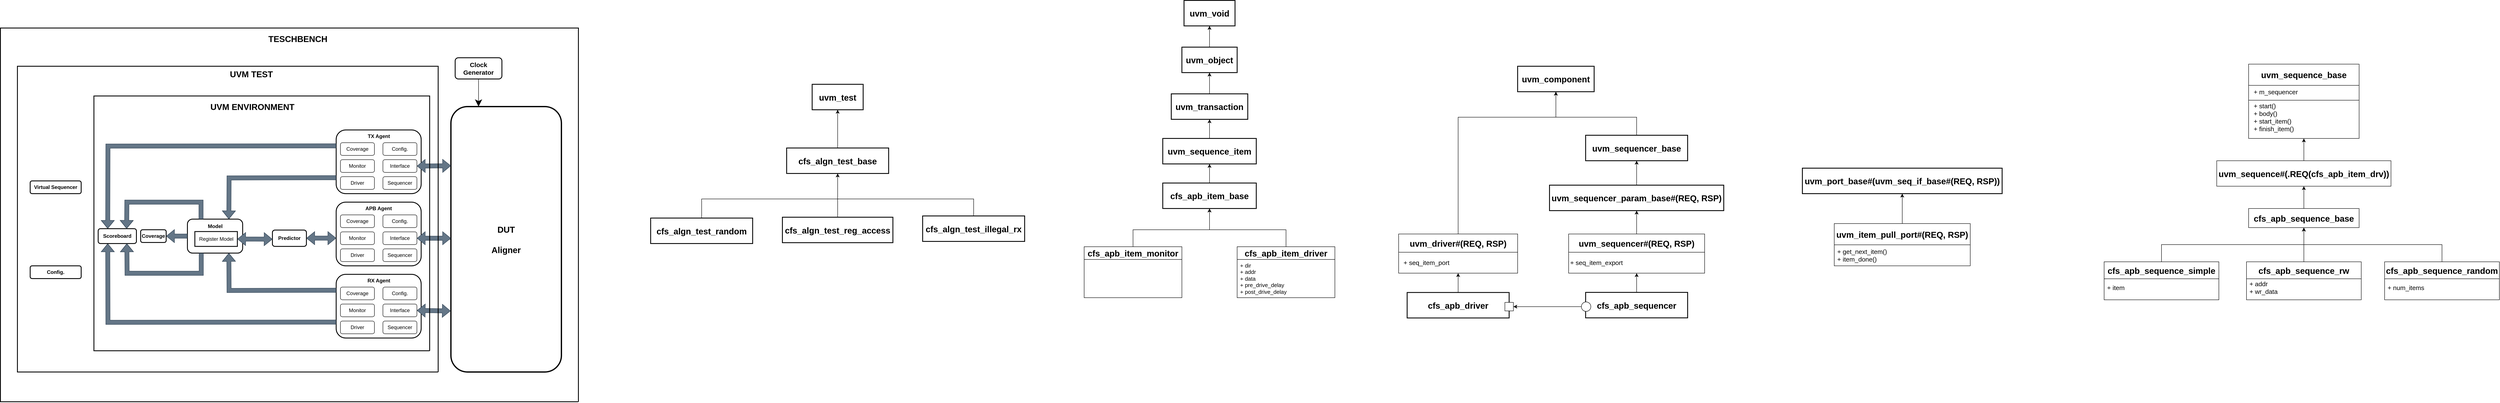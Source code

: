 <mxfile version="28.1.2">
  <diagram name="Page-1" id="d09i-FvGpK7I-06Naf2z">
    <mxGraphModel dx="1783" dy="998" grid="1" gridSize="10" guides="1" tooltips="1" connect="1" arrows="1" fold="1" page="1" pageScale="1" pageWidth="1700" pageHeight="1100" math="0" shadow="0">
      <root>
        <mxCell id="0" />
        <mxCell id="1" parent="0" />
        <mxCell id="IxgDzOvlVStUuDyqr5QU-64" value="&lt;b&gt;&lt;font style=&quot;font-size: 20px;&quot;&gt;TESCHBENCH&lt;/font&gt;&lt;/b&gt;" style="text;html=1;align=center;verticalAlign=middle;whiteSpace=wrap;rounded=0;" parent="1" vertex="1">
          <mxGeometry x="880" y="180" width="60" height="30" as="geometry" />
        </mxCell>
        <mxCell id="IxgDzOvlVStUuDyqr5QU-65" value="" style="edgeStyle=orthogonalEdgeStyle;rounded=0;orthogonalLoop=1;jettySize=auto;html=1;" parent="1" source="IxgDzOvlVStUuDyqr5QU-66" target="IxgDzOvlVStUuDyqr5QU-81" edge="1">
          <mxGeometry relative="1" as="geometry" />
        </mxCell>
        <mxCell id="IxgDzOvlVStUuDyqr5QU-66" value="&lt;font style=&quot;font-size: 20px;&quot;&gt;&lt;b&gt;DUT&lt;br&gt;&lt;br&gt;Aligner&lt;/b&gt;&lt;/font&gt;" style="rounded=1;whiteSpace=wrap;html=1;strokeWidth=3;" parent="1" vertex="1">
          <mxGeometry x="1270" y="355" width="260" height="625" as="geometry" />
        </mxCell>
        <mxCell id="IxgDzOvlVStUuDyqr5QU-67" value="" style="rounded=1;whiteSpace=wrap;html=1;strokeWidth=2;" parent="1" vertex="1">
          <mxGeometry x="1000" y="410" width="200" height="150" as="geometry" />
        </mxCell>
        <mxCell id="IxgDzOvlVStUuDyqr5QU-68" value="Sequencer" style="rounded=1;whiteSpace=wrap;html=1;" parent="1" vertex="1">
          <mxGeometry x="1110" y="520" width="80" height="30" as="geometry" />
        </mxCell>
        <mxCell id="IxgDzOvlVStUuDyqr5QU-69" value="Driver" style="rounded=1;whiteSpace=wrap;html=1;" parent="1" vertex="1">
          <mxGeometry x="1010" y="520" width="80" height="30" as="geometry" />
        </mxCell>
        <mxCell id="IxgDzOvlVStUuDyqr5QU-70" value="Monitor" style="rounded=1;whiteSpace=wrap;html=1;" parent="1" vertex="1">
          <mxGeometry x="1010" y="480" width="80" height="30" as="geometry" />
        </mxCell>
        <mxCell id="IxgDzOvlVStUuDyqr5QU-71" value="Coverage" style="rounded=1;whiteSpace=wrap;html=1;" parent="1" vertex="1">
          <mxGeometry x="1010" y="440" width="80" height="30" as="geometry" />
        </mxCell>
        <mxCell id="IxgDzOvlVStUuDyqr5QU-72" value="Config." style="rounded=1;whiteSpace=wrap;html=1;" parent="1" vertex="1">
          <mxGeometry x="1110" y="440" width="80" height="30" as="geometry" />
        </mxCell>
        <mxCell id="IxgDzOvlVStUuDyqr5QU-73" value="Interface" style="rounded=1;whiteSpace=wrap;html=1;" parent="1" vertex="1">
          <mxGeometry x="1110" y="480" width="80" height="30" as="geometry" />
        </mxCell>
        <mxCell id="IxgDzOvlVStUuDyqr5QU-74" value="" style="rounded=1;whiteSpace=wrap;html=1;strokeWidth=2;" parent="1" vertex="1">
          <mxGeometry x="1000" y="580" width="200" height="150" as="geometry" />
        </mxCell>
        <mxCell id="IxgDzOvlVStUuDyqr5QU-75" value="Sequencer" style="rounded=1;whiteSpace=wrap;html=1;" parent="1" vertex="1">
          <mxGeometry x="1110" y="690" width="80" height="30" as="geometry" />
        </mxCell>
        <mxCell id="IxgDzOvlVStUuDyqr5QU-76" value="&lt;b&gt;TX Agent&lt;/b&gt;" style="text;html=1;align=center;verticalAlign=middle;whiteSpace=wrap;rounded=0;" parent="1" vertex="1">
          <mxGeometry x="1062.5" y="410" width="75" height="30" as="geometry" />
        </mxCell>
        <mxCell id="IxgDzOvlVStUuDyqr5QU-77" value="Driver" style="rounded=1;whiteSpace=wrap;html=1;" parent="1" vertex="1">
          <mxGeometry x="1010" y="690" width="80" height="30" as="geometry" />
        </mxCell>
        <mxCell id="IxgDzOvlVStUuDyqr5QU-78" value="Monitor" style="rounded=1;whiteSpace=wrap;html=1;" parent="1" vertex="1">
          <mxGeometry x="1010" y="650" width="80" height="30" as="geometry" />
        </mxCell>
        <mxCell id="IxgDzOvlVStUuDyqr5QU-79" value="Coverage" style="rounded=1;whiteSpace=wrap;html=1;" parent="1" vertex="1">
          <mxGeometry x="1010" y="610" width="80" height="30" as="geometry" />
        </mxCell>
        <mxCell id="IxgDzOvlVStUuDyqr5QU-80" value="Config." style="rounded=1;whiteSpace=wrap;html=1;" parent="1" vertex="1">
          <mxGeometry x="1110" y="610" width="80" height="30" as="geometry" />
        </mxCell>
        <mxCell id="IxgDzOvlVStUuDyqr5QU-81" value="Interface" style="rounded=1;whiteSpace=wrap;html=1;" parent="1" vertex="1">
          <mxGeometry x="1110" y="650" width="80" height="30" as="geometry" />
        </mxCell>
        <mxCell id="IxgDzOvlVStUuDyqr5QU-82" value="" style="rounded=1;whiteSpace=wrap;html=1;strokeWidth=2;" parent="1" vertex="1">
          <mxGeometry x="1000" y="750" width="200" height="150" as="geometry" />
        </mxCell>
        <mxCell id="IxgDzOvlVStUuDyqr5QU-83" value="Sequencer" style="rounded=1;whiteSpace=wrap;html=1;" parent="1" vertex="1">
          <mxGeometry x="1110" y="860" width="80" height="30" as="geometry" />
        </mxCell>
        <mxCell id="IxgDzOvlVStUuDyqr5QU-84" value="&lt;b&gt;RX Agent&lt;/b&gt;" style="text;html=1;align=center;verticalAlign=middle;whiteSpace=wrap;rounded=0;" parent="1" vertex="1">
          <mxGeometry x="1062.5" y="750" width="75" height="30" as="geometry" />
        </mxCell>
        <mxCell id="IxgDzOvlVStUuDyqr5QU-85" value="Driver" style="rounded=1;whiteSpace=wrap;html=1;" parent="1" vertex="1">
          <mxGeometry x="1010" y="860" width="80" height="30" as="geometry" />
        </mxCell>
        <mxCell id="IxgDzOvlVStUuDyqr5QU-86" value="Monitor" style="rounded=1;whiteSpace=wrap;html=1;" parent="1" vertex="1">
          <mxGeometry x="1010" y="820" width="80" height="30" as="geometry" />
        </mxCell>
        <mxCell id="IxgDzOvlVStUuDyqr5QU-87" value="Coverage" style="rounded=1;whiteSpace=wrap;html=1;" parent="1" vertex="1">
          <mxGeometry x="1010" y="780" width="80" height="30" as="geometry" />
        </mxCell>
        <mxCell id="IxgDzOvlVStUuDyqr5QU-88" value="Config." style="rounded=1;whiteSpace=wrap;html=1;" parent="1" vertex="1">
          <mxGeometry x="1110" y="780" width="80" height="30" as="geometry" />
        </mxCell>
        <mxCell id="IxgDzOvlVStUuDyqr5QU-89" value="Interface" style="rounded=1;whiteSpace=wrap;html=1;" parent="1" vertex="1">
          <mxGeometry x="1110" y="820" width="80" height="30" as="geometry" />
        </mxCell>
        <mxCell id="IxgDzOvlVStUuDyqr5QU-90" value="" style="shape=flexArrow;endArrow=classic;startArrow=classic;html=1;rounded=0;entryX=1;entryY=0.5;entryDx=0;entryDy=0;fillColor=#647687;strokeColor=#314354;exitX=0;exitY=0.223;exitDx=0;exitDy=0;exitPerimeter=0;" parent="1" source="IxgDzOvlVStUuDyqr5QU-66" target="IxgDzOvlVStUuDyqr5QU-73" edge="1">
          <mxGeometry width="100" height="100" relative="1" as="geometry">
            <mxPoint x="1260" y="495" as="sourcePoint" />
            <mxPoint x="970" y="550" as="targetPoint" />
          </mxGeometry>
        </mxCell>
        <mxCell id="IxgDzOvlVStUuDyqr5QU-91" value="" style="shape=flexArrow;endArrow=classic;startArrow=classic;html=1;rounded=0;entryX=1;entryY=0.5;entryDx=0;entryDy=0;fillColor=#647687;strokeColor=#314354;exitX=0;exitY=0.496;exitDx=0;exitDy=0;exitPerimeter=0;" parent="1" source="IxgDzOvlVStUuDyqr5QU-66" target="IxgDzOvlVStUuDyqr5QU-81" edge="1">
          <mxGeometry width="100" height="100" relative="1" as="geometry">
            <mxPoint x="1250" y="660" as="sourcePoint" />
            <mxPoint x="1190" y="664.8" as="targetPoint" />
          </mxGeometry>
        </mxCell>
        <mxCell id="IxgDzOvlVStUuDyqr5QU-92" value="" style="shape=flexArrow;endArrow=classic;startArrow=classic;html=1;rounded=0;fillColor=#647687;strokeColor=#314354;exitX=-0.003;exitY=0.77;exitDx=0;exitDy=0;exitPerimeter=0;entryX=1;entryY=0.5;entryDx=0;entryDy=0;" parent="1" source="IxgDzOvlVStUuDyqr5QU-66" target="IxgDzOvlVStUuDyqr5QU-89" edge="1">
          <mxGeometry width="100" height="100" relative="1" as="geometry">
            <mxPoint x="1270" y="834.5" as="sourcePoint" />
            <mxPoint x="1191" y="836" as="targetPoint" />
          </mxGeometry>
        </mxCell>
        <mxCell id="IxgDzOvlVStUuDyqr5QU-93" value="&lt;b&gt;APB Agent&lt;/b&gt;" style="text;html=1;align=center;verticalAlign=middle;whiteSpace=wrap;rounded=0;" parent="1" vertex="1">
          <mxGeometry x="1065" y="580" width="70" height="30" as="geometry" />
        </mxCell>
        <mxCell id="IxgDzOvlVStUuDyqr5QU-94" value="&lt;b&gt;Predictor&lt;/b&gt;" style="rounded=1;whiteSpace=wrap;html=1;strokeWidth=2;" parent="1" vertex="1">
          <mxGeometry x="850" y="645.75" width="80" height="38.5" as="geometry" />
        </mxCell>
        <mxCell id="IxgDzOvlVStUuDyqr5QU-95" value="" style="rounded=1;whiteSpace=wrap;html=1;strokeWidth=2;" parent="1" vertex="1">
          <mxGeometry x="650" y="620" width="130" height="80" as="geometry" />
        </mxCell>
        <mxCell id="IxgDzOvlVStUuDyqr5QU-96" value="&lt;b&gt;Model&lt;/b&gt;" style="text;html=1;align=center;verticalAlign=middle;whiteSpace=wrap;rounded=0;" parent="1" vertex="1">
          <mxGeometry x="682.5" y="623" width="65" height="27" as="geometry" />
        </mxCell>
        <mxCell id="IxgDzOvlVStUuDyqr5QU-97" value="Register Model" style="rounded=0;whiteSpace=wrap;html=1;strokeWidth=2;" parent="1" vertex="1">
          <mxGeometry x="667.5" y="649.25" width="100" height="35" as="geometry" />
        </mxCell>
        <mxCell id="IxgDzOvlVStUuDyqr5QU-98" value="" style="shape=flexArrow;endArrow=classic;startArrow=classic;html=1;rounded=0;entryX=1;entryY=0.5;entryDx=0;entryDy=0;fillColor=#647687;strokeColor=#314354;exitX=0;exitY=0.565;exitDx=0;exitDy=0;exitPerimeter=0;" parent="1" source="IxgDzOvlVStUuDyqr5QU-74" edge="1">
          <mxGeometry width="100" height="100" relative="1" as="geometry">
            <mxPoint x="990" y="665" as="sourcePoint" />
            <mxPoint x="930" y="664.82" as="targetPoint" />
          </mxGeometry>
        </mxCell>
        <mxCell id="IxgDzOvlVStUuDyqr5QU-99" value="" style="shape=flexArrow;endArrow=classic;startArrow=classic;html=1;rounded=0;fillColor=#647687;strokeColor=#314354;exitX=0;exitY=0.565;exitDx=0;exitDy=0;exitPerimeter=0;entryX=1;entryY=0.5;entryDx=0;entryDy=0;" parent="1" target="IxgDzOvlVStUuDyqr5QU-97" edge="1">
          <mxGeometry width="100" height="100" relative="1" as="geometry">
            <mxPoint x="850" y="667.31" as="sourcePoint" />
            <mxPoint x="790" y="667" as="targetPoint" />
          </mxGeometry>
        </mxCell>
        <mxCell id="IxgDzOvlVStUuDyqr5QU-100" value="" style="shape=flexArrow;endArrow=classic;html=1;rounded=0;exitX=0;exitY=0.75;exitDx=0;exitDy=0;fillColor=#647687;strokeColor=#314354;entryX=0.75;entryY=0;entryDx=0;entryDy=0;" parent="1" source="IxgDzOvlVStUuDyqr5QU-67" target="IxgDzOvlVStUuDyqr5QU-95" edge="1">
          <mxGeometry width="50" height="50" relative="1" as="geometry">
            <mxPoint x="820" y="480" as="sourcePoint" />
            <mxPoint x="760" y="600" as="targetPoint" />
            <Array as="points">
              <mxPoint x="748" y="523" />
            </Array>
          </mxGeometry>
        </mxCell>
        <mxCell id="IxgDzOvlVStUuDyqr5QU-101" value="" style="shape=flexArrow;endArrow=classic;html=1;rounded=0;exitX=0;exitY=0.25;exitDx=0;exitDy=0;entryX=0.75;entryY=1;entryDx=0;entryDy=0;fillColor=#647687;strokeColor=#314354;" parent="1" source="IxgDzOvlVStUuDyqr5QU-82" target="IxgDzOvlVStUuDyqr5QU-95" edge="1">
          <mxGeometry width="50" height="50" relative="1" as="geometry">
            <mxPoint x="935" y="820" as="sourcePoint" />
            <mxPoint x="650" y="955" as="targetPoint" />
            <Array as="points">
              <mxPoint x="748" y="788" />
            </Array>
          </mxGeometry>
        </mxCell>
        <mxCell id="IxgDzOvlVStUuDyqr5QU-102" value="" style="shape=flexArrow;endArrow=classic;html=1;rounded=0;exitX=0;exitY=0.75;exitDx=0;exitDy=0;fillColor=#647687;strokeColor=#314354;entryX=0.25;entryY=1;entryDx=0;entryDy=0;" parent="1" source="IxgDzOvlVStUuDyqr5QU-82" target="IxgDzOvlVStUuDyqr5QU-106" edge="1">
          <mxGeometry width="50" height="50" relative="1" as="geometry">
            <mxPoint x="935" y="850" as="sourcePoint" />
            <mxPoint x="490" y="680" as="targetPoint" />
            <Array as="points">
              <mxPoint x="463" y="863" />
            </Array>
          </mxGeometry>
        </mxCell>
        <mxCell id="IxgDzOvlVStUuDyqr5QU-103" value="" style="shape=flexArrow;endArrow=classic;html=1;rounded=0;exitX=0;exitY=0.25;exitDx=0;exitDy=0;fillColor=#647687;strokeColor=#314354;entryX=0.25;entryY=0;entryDx=0;entryDy=0;" parent="1" source="IxgDzOvlVStUuDyqr5QU-67" target="IxgDzOvlVStUuDyqr5QU-106" edge="1">
          <mxGeometry width="50" height="50" relative="1" as="geometry">
            <mxPoint x="930" y="470" as="sourcePoint" />
            <mxPoint x="470" y="640" as="targetPoint" />
            <Array as="points">
              <mxPoint x="463" y="448" />
            </Array>
          </mxGeometry>
        </mxCell>
        <mxCell id="IxgDzOvlVStUuDyqr5QU-104" value="&lt;b&gt;Coverage&lt;/b&gt;" style="rounded=1;whiteSpace=wrap;html=1;strokeWidth=2;" parent="1" vertex="1">
          <mxGeometry x="540" y="645" width="60" height="30" as="geometry" />
        </mxCell>
        <mxCell id="IxgDzOvlVStUuDyqr5QU-105" value="" style="shape=flexArrow;endArrow=classic;html=1;rounded=0;exitX=0;exitY=0.5;exitDx=0;exitDy=0;entryX=1;entryY=0.5;entryDx=0;entryDy=0;fillColor=#647687;strokeColor=#314354;" parent="1" source="IxgDzOvlVStUuDyqr5QU-95" target="IxgDzOvlVStUuDyqr5QU-104" edge="1">
          <mxGeometry width="50" height="50" relative="1" as="geometry">
            <mxPoint x="530" y="740" as="sourcePoint" />
            <mxPoint x="580" y="690" as="targetPoint" />
          </mxGeometry>
        </mxCell>
        <mxCell id="IxgDzOvlVStUuDyqr5QU-106" value="&lt;b&gt;Scoreboard&lt;/b&gt;" style="rounded=1;whiteSpace=wrap;html=1;strokeWidth=2;" parent="1" vertex="1">
          <mxGeometry x="440" y="642.5" width="90" height="35" as="geometry" />
        </mxCell>
        <mxCell id="IxgDzOvlVStUuDyqr5QU-107" value="" style="shape=flexArrow;endArrow=classic;html=1;rounded=0;exitX=0.25;exitY=0;exitDx=0;exitDy=0;fillColor=#647687;strokeColor=#314354;entryX=0.75;entryY=0;entryDx=0;entryDy=0;" parent="1" edge="1">
          <mxGeometry width="50" height="50" relative="1" as="geometry">
            <mxPoint x="682" y="620" as="sourcePoint" />
            <mxPoint x="507" y="642.5" as="targetPoint" />
            <Array as="points">
              <mxPoint x="682" y="580" />
              <mxPoint x="507.5" y="580" />
            </Array>
          </mxGeometry>
        </mxCell>
        <mxCell id="IxgDzOvlVStUuDyqr5QU-108" value="" style="shape=flexArrow;endArrow=classic;html=1;rounded=0;exitX=0.25;exitY=1;exitDx=0;exitDy=0;fillColor=#647687;strokeColor=#314354;entryX=0.75;entryY=1;entryDx=0;entryDy=0;" parent="1" source="IxgDzOvlVStUuDyqr5QU-95" target="IxgDzOvlVStUuDyqr5QU-106" edge="1">
          <mxGeometry width="50" height="50" relative="1" as="geometry">
            <mxPoint x="682.5" y="787.5" as="sourcePoint" />
            <mxPoint x="507.5" y="810" as="targetPoint" />
            <Array as="points">
              <mxPoint x="682.5" y="747.5" />
              <mxPoint x="508" y="747.5" />
            </Array>
          </mxGeometry>
        </mxCell>
        <mxCell id="IxgDzOvlVStUuDyqr5QU-109" value="" style="endArrow=none;html=1;rounded=0;strokeWidth=2;" parent="1" edge="1">
          <mxGeometry width="50" height="50" relative="1" as="geometry">
            <mxPoint x="1240" y="980" as="sourcePoint" />
            <mxPoint x="1240" y="980" as="targetPoint" />
            <Array as="points">
              <mxPoint x="250" y="980" />
              <mxPoint x="250" y="260" />
              <mxPoint x="1240" y="260" />
            </Array>
          </mxGeometry>
        </mxCell>
        <mxCell id="IxgDzOvlVStUuDyqr5QU-110" value="&lt;b&gt;Virtual Sequencer&lt;/b&gt;" style="rounded=1;whiteSpace=wrap;html=1;strokeWidth=2;" parent="1" vertex="1">
          <mxGeometry x="280" y="530" width="120" height="30" as="geometry" />
        </mxCell>
        <mxCell id="IxgDzOvlVStUuDyqr5QU-111" value="&lt;b&gt;Config.&lt;/b&gt;" style="rounded=1;whiteSpace=wrap;html=1;strokeWidth=2;" parent="1" vertex="1">
          <mxGeometry x="280" y="730" width="120" height="30" as="geometry" />
        </mxCell>
        <mxCell id="IxgDzOvlVStUuDyqr5QU-112" value="&lt;font style=&quot;font-size: 20px;&quot;&gt;&lt;b&gt;UVM ENVIRONMENT&lt;/b&gt;&lt;/font&gt;" style="text;html=1;align=center;verticalAlign=middle;whiteSpace=wrap;rounded=0;" parent="1" vertex="1">
          <mxGeometry x="700" y="340" width="206.25" height="30" as="geometry" />
        </mxCell>
        <mxCell id="IxgDzOvlVStUuDyqr5QU-113" value="" style="endArrow=none;html=1;rounded=0;strokeWidth=2;" parent="1" edge="1">
          <mxGeometry width="50" height="50" relative="1" as="geometry">
            <mxPoint x="1220" y="930" as="sourcePoint" />
            <mxPoint x="1220" y="930" as="targetPoint" />
            <Array as="points">
              <mxPoint x="430" y="930" />
              <mxPoint x="430" y="330" />
              <mxPoint x="1220" y="330" />
            </Array>
          </mxGeometry>
        </mxCell>
        <mxCell id="IxgDzOvlVStUuDyqr5QU-114" value="&lt;font style=&quot;font-size: 20px;&quot;&gt;&lt;b&gt;UVM TEST&lt;/b&gt;&lt;/font&gt;" style="text;whiteSpace=wrap;html=1;" parent="1" vertex="1">
          <mxGeometry x="747.5" y="260" width="230" height="50" as="geometry" />
        </mxCell>
        <mxCell id="IxgDzOvlVStUuDyqr5QU-115" value="" style="endArrow=none;html=1;rounded=0;strokeWidth=2;" parent="1" edge="1">
          <mxGeometry width="50" height="50" relative="1" as="geometry">
            <mxPoint x="1570" y="1050" as="sourcePoint" />
            <mxPoint x="1570" y="1050" as="targetPoint" />
            <Array as="points">
              <mxPoint x="210" y="1050" />
              <mxPoint x="210" y="170" />
              <mxPoint x="1570" y="170" />
            </Array>
          </mxGeometry>
        </mxCell>
        <mxCell id="IxgDzOvlVStUuDyqr5QU-116" value="&lt;font style=&quot;font-size: 15px;&quot;&gt;Clock Generator&lt;/font&gt;" style="rounded=1;whiteSpace=wrap;html=1;strokeWidth=2;fontStyle=1" parent="1" vertex="1">
          <mxGeometry x="1280" y="240" width="110" height="50" as="geometry" />
        </mxCell>
        <mxCell id="IxgDzOvlVStUuDyqr5QU-117" value="" style="endArrow=classic;html=1;rounded=0;entryX=0.25;entryY=0;entryDx=0;entryDy=0;exitX=0.5;exitY=1;exitDx=0;exitDy=0;endSize=14;" parent="1" source="IxgDzOvlVStUuDyqr5QU-116" target="IxgDzOvlVStUuDyqr5QU-66" edge="1">
          <mxGeometry width="50" height="50" relative="1" as="geometry">
            <mxPoint x="1420" y="330" as="sourcePoint" />
            <mxPoint x="1470" y="280" as="targetPoint" />
          </mxGeometry>
        </mxCell>
        <mxCell id="IxgDzOvlVStUuDyqr5QU-118" value="&lt;font style=&quot;font-size: 20px;&quot;&gt;&lt;b&gt;uvm_test&lt;/b&gt;&lt;/font&gt;" style="rounded=0;whiteSpace=wrap;html=1;strokeWidth=2;" parent="1" vertex="1">
          <mxGeometry x="2120" y="302.5" width="120" height="60" as="geometry" />
        </mxCell>
        <mxCell id="IxgDzOvlVStUuDyqr5QU-119" value="&lt;font style=&quot;font-size: 20px;&quot;&gt;&lt;b&gt;cfs_algn_test_base&lt;/b&gt;&lt;/font&gt;" style="rounded=0;whiteSpace=wrap;html=1;strokeWidth=2;" parent="1" vertex="1">
          <mxGeometry x="2060" y="452.5" width="240" height="60" as="geometry" />
        </mxCell>
        <mxCell id="IxgDzOvlVStUuDyqr5QU-120" value="" style="endArrow=classic;html=1;rounded=0;entryX=0.5;entryY=1;entryDx=0;entryDy=0;exitX=0.5;exitY=0;exitDx=0;exitDy=0;" parent="1" source="IxgDzOvlVStUuDyqr5QU-119" target="IxgDzOvlVStUuDyqr5QU-118" edge="1">
          <mxGeometry width="50" height="50" relative="1" as="geometry">
            <mxPoint x="2060" y="442.5" as="sourcePoint" />
            <mxPoint x="2110" y="392.5" as="targetPoint" />
          </mxGeometry>
        </mxCell>
        <mxCell id="IxgDzOvlVStUuDyqr5QU-121" value="&lt;font style=&quot;font-size: 20px;&quot;&gt;&lt;b&gt;cfs_algn_test_reg_access&lt;/b&gt;&lt;/font&gt;" style="rounded=0;whiteSpace=wrap;html=1;strokeWidth=2;" parent="1" vertex="1">
          <mxGeometry x="2050" y="615.5" width="260" height="60" as="geometry" />
        </mxCell>
        <mxCell id="IxgDzOvlVStUuDyqr5QU-122" value="&lt;font style=&quot;font-size: 20px;&quot;&gt;&lt;b&gt;cfs_algn_test_illegal_rx&lt;/b&gt;&lt;/font&gt;" style="rounded=0;whiteSpace=wrap;html=1;strokeWidth=2;" parent="1" vertex="1">
          <mxGeometry x="2380" y="612.5" width="240" height="60" as="geometry" />
        </mxCell>
        <mxCell id="IxgDzOvlVStUuDyqr5QU-123" value="&lt;font style=&quot;font-size: 20px;&quot;&gt;&lt;b&gt;cfs_algn_test_random&lt;/b&gt;&lt;/font&gt;" style="rounded=0;whiteSpace=wrap;html=1;strokeWidth=2;" parent="1" vertex="1">
          <mxGeometry x="1740" y="617.5" width="240" height="60" as="geometry" />
        </mxCell>
        <mxCell id="IxgDzOvlVStUuDyqr5QU-124" value="" style="endArrow=classic;html=1;rounded=0;entryX=0.5;entryY=1;entryDx=0;entryDy=0;exitX=0.5;exitY=0;exitDx=0;exitDy=0;" parent="1" source="IxgDzOvlVStUuDyqr5QU-121" target="IxgDzOvlVStUuDyqr5QU-119" edge="1">
          <mxGeometry width="50" height="50" relative="1" as="geometry">
            <mxPoint x="2050" y="582.5" as="sourcePoint" />
            <mxPoint x="2100" y="532.5" as="targetPoint" />
          </mxGeometry>
        </mxCell>
        <mxCell id="IxgDzOvlVStUuDyqr5QU-125" value="" style="endArrow=none;html=1;rounded=0;exitX=0.5;exitY=0;exitDx=0;exitDy=0;" parent="1" source="IxgDzOvlVStUuDyqr5QU-122" edge="1">
          <mxGeometry width="50" height="50" relative="1" as="geometry">
            <mxPoint x="2360" y="522.5" as="sourcePoint" />
            <mxPoint x="2180" y="572.5" as="targetPoint" />
            <Array as="points">
              <mxPoint x="2500" y="572.5" />
            </Array>
          </mxGeometry>
        </mxCell>
        <mxCell id="IxgDzOvlVStUuDyqr5QU-126" value="" style="endArrow=none;html=1;rounded=0;exitX=0.5;exitY=0;exitDx=0;exitDy=0;" parent="1" source="IxgDzOvlVStUuDyqr5QU-123" edge="1">
          <mxGeometry width="50" height="50" relative="1" as="geometry">
            <mxPoint x="1940" y="572.5" as="sourcePoint" />
            <mxPoint x="2180" y="572.5" as="targetPoint" />
            <Array as="points">
              <mxPoint x="1860" y="572.5" />
            </Array>
          </mxGeometry>
        </mxCell>
        <mxCell id="ityYOa6PtRdiH1S2aEEl-2" value="&lt;font style=&quot;font-size: 20px;&quot;&gt;&lt;b&gt;uvm_void&lt;/b&gt;&lt;/font&gt;" style="rounded=0;whiteSpace=wrap;html=1;strokeWidth=2;" parent="1" vertex="1">
          <mxGeometry x="2995" y="105" width="120" height="60" as="geometry" />
        </mxCell>
        <mxCell id="ityYOa6PtRdiH1S2aEEl-4" value="&lt;font style=&quot;font-size: 20px;&quot;&gt;&lt;b&gt;uvm_object&lt;/b&gt;&lt;/font&gt;" style="rounded=0;whiteSpace=wrap;html=1;strokeWidth=2;" parent="1" vertex="1">
          <mxGeometry x="2990" y="215" width="130" height="60" as="geometry" />
        </mxCell>
        <mxCell id="ityYOa6PtRdiH1S2aEEl-5" value="&lt;font style=&quot;font-size: 20px;&quot;&gt;&lt;b&gt;uvm_transaction&lt;/b&gt;&lt;/font&gt;" style="rounded=0;whiteSpace=wrap;html=1;strokeWidth=2;" parent="1" vertex="1">
          <mxGeometry x="2965" y="325" width="180" height="60" as="geometry" />
        </mxCell>
        <mxCell id="ityYOa6PtRdiH1S2aEEl-6" value="&lt;font style=&quot;font-size: 20px;&quot;&gt;&lt;b&gt;uvm_sequence_item&lt;/b&gt;&lt;/font&gt;" style="rounded=0;whiteSpace=wrap;html=1;strokeWidth=2;" parent="1" vertex="1">
          <mxGeometry x="2945" y="430" width="220" height="60" as="geometry" />
        </mxCell>
        <mxCell id="ityYOa6PtRdiH1S2aEEl-7" value="&lt;font style=&quot;font-size: 20px;&quot;&gt;&lt;b&gt;cfs_apb_item_base&lt;/b&gt;&lt;/font&gt;" style="rounded=0;whiteSpace=wrap;html=1;strokeWidth=2;" parent="1" vertex="1">
          <mxGeometry x="2945" y="535" width="220" height="60" as="geometry" />
        </mxCell>
        <mxCell id="ityYOa6PtRdiH1S2aEEl-8" value="" style="endArrow=classic;html=1;rounded=0;entryX=0.5;entryY=1;entryDx=0;entryDy=0;exitX=0.5;exitY=0;exitDx=0;exitDy=0;" parent="1" source="ityYOa6PtRdiH1S2aEEl-4" target="ityYOa6PtRdiH1S2aEEl-2" edge="1">
          <mxGeometry width="50" height="50" relative="1" as="geometry">
            <mxPoint x="2875" y="225" as="sourcePoint" />
            <mxPoint x="2925" y="175" as="targetPoint" />
          </mxGeometry>
        </mxCell>
        <mxCell id="ityYOa6PtRdiH1S2aEEl-10" value="" style="endArrow=classic;html=1;rounded=0;entryX=0.5;entryY=1;entryDx=0;entryDy=0;exitX=0.5;exitY=0;exitDx=0;exitDy=0;" parent="1" source="ityYOa6PtRdiH1S2aEEl-5" target="ityYOa6PtRdiH1S2aEEl-4" edge="1">
          <mxGeometry width="50" height="50" relative="1" as="geometry">
            <mxPoint x="3045" y="295" as="sourcePoint" />
            <mxPoint x="3045" y="245" as="targetPoint" />
          </mxGeometry>
        </mxCell>
        <mxCell id="ityYOa6PtRdiH1S2aEEl-11" value="" style="endArrow=classic;html=1;rounded=0;entryX=0.5;entryY=1;entryDx=0;entryDy=0;exitX=0.5;exitY=0;exitDx=0;exitDy=0;" parent="1" source="ityYOa6PtRdiH1S2aEEl-6" target="ityYOa6PtRdiH1S2aEEl-5" edge="1">
          <mxGeometry width="50" height="50" relative="1" as="geometry">
            <mxPoint x="3015" y="375" as="sourcePoint" />
            <mxPoint x="3015" y="325" as="targetPoint" />
          </mxGeometry>
        </mxCell>
        <mxCell id="ityYOa6PtRdiH1S2aEEl-12" value="" style="endArrow=classic;html=1;rounded=0;entryX=0.5;entryY=1;entryDx=0;entryDy=0;exitX=0.5;exitY=0;exitDx=0;exitDy=0;" parent="1" source="ityYOa6PtRdiH1S2aEEl-7" target="ityYOa6PtRdiH1S2aEEl-6" edge="1">
          <mxGeometry width="50" height="50" relative="1" as="geometry">
            <mxPoint x="3075" y="545" as="sourcePoint" />
            <mxPoint x="3075" y="495" as="targetPoint" />
          </mxGeometry>
        </mxCell>
        <mxCell id="ityYOa6PtRdiH1S2aEEl-14" value="&lt;font style=&quot;font-size: 20px;&quot;&gt;cfs_apb_item_driver&lt;/font&gt;" style="swimlane;whiteSpace=wrap;html=1;startSize=30;" parent="1" vertex="1">
          <mxGeometry x="3120" y="685" width="230" height="120" as="geometry" />
        </mxCell>
        <mxCell id="ityYOa6PtRdiH1S2aEEl-19" value="&lt;div align=&quot;left&quot;&gt;&lt;font style=&quot;font-size: 13px;&quot;&gt;+ dir&lt;br&gt;+ addr&lt;br&gt;+ data&lt;br&gt;+ pre_drive_delay&lt;br&gt;+ post_drive_delay&lt;/font&gt;&lt;/div&gt;" style="text;html=1;align=left;verticalAlign=middle;whiteSpace=wrap;rounded=0;" parent="ityYOa6PtRdiH1S2aEEl-14" vertex="1">
          <mxGeometry x="5" y="60" width="135" height="30" as="geometry" />
        </mxCell>
        <mxCell id="ityYOa6PtRdiH1S2aEEl-15" value="&lt;font style=&quot;font-size: 20px;&quot;&gt;cfs_apb_item_monitor&lt;/font&gt;" style="swimlane;whiteSpace=wrap;html=1;startSize=30;" parent="1" vertex="1">
          <mxGeometry x="2760" y="685" width="230" height="120" as="geometry" />
        </mxCell>
        <mxCell id="ityYOa6PtRdiH1S2aEEl-16" value="" style="endArrow=classic;html=1;rounded=0;exitX=0.5;exitY=0;exitDx=0;exitDy=0;entryX=0.5;entryY=1;entryDx=0;entryDy=0;" parent="1" source="ityYOa6PtRdiH1S2aEEl-14" target="ityYOa6PtRdiH1S2aEEl-7" edge="1">
          <mxGeometry width="50" height="50" relative="1" as="geometry">
            <mxPoint x="3065" y="685" as="sourcePoint" />
            <mxPoint x="3115" y="635" as="targetPoint" />
            <Array as="points">
              <mxPoint x="3235" y="645" />
              <mxPoint x="3055" y="645" />
            </Array>
          </mxGeometry>
        </mxCell>
        <mxCell id="ityYOa6PtRdiH1S2aEEl-17" value="" style="endArrow=classic;html=1;rounded=0;entryX=0.5;entryY=1;entryDx=0;entryDy=0;exitX=0.5;exitY=0;exitDx=0;exitDy=0;" parent="1" source="ityYOa6PtRdiH1S2aEEl-15" target="ityYOa6PtRdiH1S2aEEl-7" edge="1">
          <mxGeometry width="50" height="50" relative="1" as="geometry">
            <mxPoint x="2925" y="665" as="sourcePoint" />
            <mxPoint x="2975" y="615" as="targetPoint" />
            <Array as="points">
              <mxPoint x="2875" y="645" />
              <mxPoint x="3055" y="645" />
            </Array>
          </mxGeometry>
        </mxCell>
        <mxCell id="uJ2xKUdecuiYYnJupdN_-1" value="&lt;font style=&quot;font-size: 20px;&quot;&gt;&lt;b&gt;uvm_component&lt;/b&gt;&lt;/font&gt;" style="rounded=0;whiteSpace=wrap;html=1;strokeWidth=2;" vertex="1" parent="1">
          <mxGeometry x="3780" y="260" width="180" height="60" as="geometry" />
        </mxCell>
        <mxCell id="uJ2xKUdecuiYYnJupdN_-16" value="" style="endArrow=classic;html=1;rounded=0;exitX=0.5;exitY=0;exitDx=0;exitDy=0;entryX=0.5;entryY=1;entryDx=0;entryDy=0;" edge="1" parent="1" source="uJ2xKUdecuiYYnJupdN_-30" target="uJ2xKUdecuiYYnJupdN_-1">
          <mxGeometry width="50" height="50" relative="1" as="geometry">
            <mxPoint x="3610" y="520" as="sourcePoint" />
            <mxPoint x="3840" y="340" as="targetPoint" />
            <Array as="points">
              <mxPoint x="3640" y="380" />
              <mxPoint x="3870" y="380" />
            </Array>
          </mxGeometry>
        </mxCell>
        <mxCell id="uJ2xKUdecuiYYnJupdN_-17" value="" style="endArrow=classic;html=1;rounded=0;entryX=0.5;entryY=1;entryDx=0;entryDy=0;exitX=0.5;exitY=0;exitDx=0;exitDy=0;" edge="1" parent="1" source="uJ2xKUdecuiYYnJupdN_-18" target="uJ2xKUdecuiYYnJupdN_-1">
          <mxGeometry width="50" height="50" relative="1" as="geometry">
            <mxPoint x="4060" y="410" as="sourcePoint" />
            <mxPoint x="4070" y="480" as="targetPoint" />
            <Array as="points">
              <mxPoint x="4060" y="380" />
              <mxPoint x="3870" y="380" />
            </Array>
          </mxGeometry>
        </mxCell>
        <mxCell id="uJ2xKUdecuiYYnJupdN_-18" value="&lt;font style=&quot;font-size: 20px;&quot;&gt;&lt;b&gt;uvm_sequencer_base&lt;/b&gt;&lt;/font&gt;" style="rounded=0;whiteSpace=wrap;html=1;strokeWidth=2;" vertex="1" parent="1">
          <mxGeometry x="3940" y="422.5" width="240" height="60" as="geometry" />
        </mxCell>
        <mxCell id="uJ2xKUdecuiYYnJupdN_-19" value="&lt;font style=&quot;font-size: 20px;&quot;&gt;&lt;b&gt;uvm_sequencer_param_base#(REQ, RSP)&lt;/b&gt;&lt;/font&gt;" style="rounded=0;whiteSpace=wrap;html=1;strokeWidth=2;" vertex="1" parent="1">
          <mxGeometry x="3855" y="540" width="410" height="60" as="geometry" />
        </mxCell>
        <mxCell id="uJ2xKUdecuiYYnJupdN_-21" value="" style="endArrow=classic;html=1;rounded=0;entryX=0.5;entryY=1;entryDx=0;entryDy=0;exitX=0.5;exitY=0;exitDx=0;exitDy=0;" edge="1" parent="1" source="uJ2xKUdecuiYYnJupdN_-19" target="uJ2xKUdecuiYYnJupdN_-18">
          <mxGeometry width="50" height="50" relative="1" as="geometry">
            <mxPoint x="3790" y="570" as="sourcePoint" />
            <mxPoint x="3840" y="520" as="targetPoint" />
          </mxGeometry>
        </mxCell>
        <mxCell id="uJ2xKUdecuiYYnJupdN_-23" value="&lt;font style=&quot;font-size: 20px;&quot;&gt;uvm_sequencer#(REQ, RSP)&lt;/font&gt;" style="swimlane;whiteSpace=wrap;html=1;startSize=43;" vertex="1" parent="1">
          <mxGeometry x="3900" y="655" width="320" height="92.25" as="geometry" />
        </mxCell>
        <mxCell id="uJ2xKUdecuiYYnJupdN_-25" value="&lt;font style=&quot;font-size: 15px;&quot;&gt;+ seq_item_export&lt;/font&gt;" style="text;html=1;align=center;verticalAlign=middle;resizable=0;points=[];autosize=1;strokeColor=none;fillColor=none;" vertex="1" parent="uJ2xKUdecuiYYnJupdN_-23">
          <mxGeometry x="-10" y="52.25" width="150" height="30" as="geometry" />
        </mxCell>
        <mxCell id="uJ2xKUdecuiYYnJupdN_-24" value="" style="endArrow=classic;html=1;rounded=0;entryX=0.5;entryY=1;entryDx=0;entryDy=0;exitX=0.5;exitY=0;exitDx=0;exitDy=0;" edge="1" parent="1" source="uJ2xKUdecuiYYnJupdN_-23" target="uJ2xKUdecuiYYnJupdN_-19">
          <mxGeometry width="50" height="50" relative="1" as="geometry">
            <mxPoint x="3690" y="630" as="sourcePoint" />
            <mxPoint x="3740" y="580" as="targetPoint" />
          </mxGeometry>
        </mxCell>
        <mxCell id="uJ2xKUdecuiYYnJupdN_-26" value="&lt;font style=&quot;font-size: 20px;&quot;&gt;&lt;b&gt;cfs_apb_sequencer&lt;/b&gt;&lt;/font&gt;" style="rounded=0;whiteSpace=wrap;html=1;strokeWidth=2;" vertex="1" parent="1">
          <mxGeometry x="3940" y="792.5" width="240" height="60" as="geometry" />
        </mxCell>
        <mxCell id="uJ2xKUdecuiYYnJupdN_-27" value="" style="endArrow=classic;html=1;rounded=0;entryX=0.5;entryY=1;entryDx=0;entryDy=0;exitX=0.5;exitY=0;exitDx=0;exitDy=0;" edge="1" parent="1" source="uJ2xKUdecuiYYnJupdN_-26" target="uJ2xKUdecuiYYnJupdN_-23">
          <mxGeometry width="50" height="50" relative="1" as="geometry">
            <mxPoint x="3770" y="820" as="sourcePoint" />
            <mxPoint x="3820" y="770" as="targetPoint" />
          </mxGeometry>
        </mxCell>
        <mxCell id="uJ2xKUdecuiYYnJupdN_-30" value="&lt;font style=&quot;font-size: 20px;&quot;&gt;uvm_driver#(REQ, RSP)&lt;/font&gt;" style="swimlane;whiteSpace=wrap;html=1;startSize=43;" vertex="1" parent="1">
          <mxGeometry x="3500" y="655" width="280" height="92.25" as="geometry" />
        </mxCell>
        <mxCell id="uJ2xKUdecuiYYnJupdN_-31" value="&lt;font style=&quot;font-size: 15px;&quot;&gt;+ seq_item_port&lt;/font&gt;" style="text;html=1;align=center;verticalAlign=middle;resizable=0;points=[];autosize=1;strokeColor=none;fillColor=none;" vertex="1" parent="uJ2xKUdecuiYYnJupdN_-30">
          <mxGeometry y="52.25" width="130" height="30" as="geometry" />
        </mxCell>
        <mxCell id="uJ2xKUdecuiYYnJupdN_-33" value="&lt;font style=&quot;font-size: 20px;&quot;&gt;&lt;b&gt;cfs_apb_driver&lt;/b&gt;&lt;/font&gt;" style="rounded=0;whiteSpace=wrap;html=1;strokeWidth=2;" vertex="1" parent="1">
          <mxGeometry x="3520" y="792.75" width="240" height="60" as="geometry" />
        </mxCell>
        <mxCell id="uJ2xKUdecuiYYnJupdN_-34" value="" style="endArrow=classic;html=1;rounded=0;exitX=0.5;exitY=0;exitDx=0;exitDy=0;entryX=0.5;entryY=1;entryDx=0;entryDy=0;" edge="1" parent="1" source="uJ2xKUdecuiYYnJupdN_-33" target="uJ2xKUdecuiYYnJupdN_-30">
          <mxGeometry width="50" height="50" relative="1" as="geometry">
            <mxPoint x="3350" y="820.25" as="sourcePoint" />
            <mxPoint x="3640" y="770" as="targetPoint" />
          </mxGeometry>
        </mxCell>
        <mxCell id="uJ2xKUdecuiYYnJupdN_-39" style="edgeStyle=orthogonalEdgeStyle;rounded=0;orthogonalLoop=1;jettySize=auto;html=1;entryX=1;entryY=0.5;entryDx=0;entryDy=0;" edge="1" parent="1" source="uJ2xKUdecuiYYnJupdN_-36" target="uJ2xKUdecuiYYnJupdN_-38">
          <mxGeometry relative="1" as="geometry">
            <mxPoint x="3780" y="824.995" as="targetPoint" />
          </mxGeometry>
        </mxCell>
        <mxCell id="uJ2xKUdecuiYYnJupdN_-36" value="" style="ellipse;whiteSpace=wrap;html=1;aspect=fixed;" vertex="1" parent="1">
          <mxGeometry x="3930" y="815" width="22.25" height="22.25" as="geometry" />
        </mxCell>
        <mxCell id="uJ2xKUdecuiYYnJupdN_-38" value="" style="whiteSpace=wrap;html=1;aspect=fixed;" vertex="1" parent="1">
          <mxGeometry x="3750" y="816.12" width="20" height="20" as="geometry" />
        </mxCell>
        <mxCell id="uJ2xKUdecuiYYnJupdN_-40" value="&lt;font style=&quot;font-size: 20px;&quot;&gt;&lt;b&gt;uvm_port_base#(uvm_seq_if_base#(REQ, RSP))&lt;/b&gt;&lt;/font&gt;" style="rounded=0;whiteSpace=wrap;html=1;strokeWidth=2;" vertex="1" parent="1">
          <mxGeometry x="4450" y="500" width="470" height="60" as="geometry" />
        </mxCell>
        <mxCell id="uJ2xKUdecuiYYnJupdN_-42" value="" style="endArrow=classic;html=1;rounded=0;entryX=0.5;entryY=1;entryDx=0;entryDy=0;exitX=0.5;exitY=0;exitDx=0;exitDy=0;" edge="1" parent="1" source="uJ2xKUdecuiYYnJupdN_-43" target="uJ2xKUdecuiYYnJupdN_-40">
          <mxGeometry width="50" height="50" relative="1" as="geometry">
            <mxPoint x="4685" y="640" as="sourcePoint" />
            <mxPoint x="4470" y="620" as="targetPoint" />
          </mxGeometry>
        </mxCell>
        <mxCell id="uJ2xKUdecuiYYnJupdN_-43" value="&lt;font style=&quot;font-size: 20px;&quot;&gt;&lt;b&gt;uvm_item_pull_port#(REQ, RSP)&lt;/b&gt;&lt;/font&gt;" style="swimlane;whiteSpace=wrap;html=1;startSize=50;" vertex="1" parent="1">
          <mxGeometry x="4525" y="630.5" width="320" height="99.5" as="geometry" />
        </mxCell>
        <mxCell id="uJ2xKUdecuiYYnJupdN_-44" value="&lt;div align=&quot;left&quot;&gt;&lt;font style=&quot;font-size: 15px;&quot;&gt;+ get_next_item()&lt;/font&gt;&lt;/div&gt;&lt;div align=&quot;left&quot;&gt;&lt;font style=&quot;font-size: 15px;&quot;&gt;+ item_done()&lt;/font&gt;&lt;/div&gt;" style="text;html=1;align=left;verticalAlign=middle;resizable=0;points=[];autosize=1;strokeColor=none;fillColor=none;" vertex="1" parent="uJ2xKUdecuiYYnJupdN_-43">
          <mxGeometry x="5" y="49.5" width="140" height="50" as="geometry" />
        </mxCell>
        <mxCell id="uJ2xKUdecuiYYnJupdN_-45" value="&lt;font style=&quot;font-size: 20px;&quot;&gt;&lt;b&gt;uvm_sequence_base&lt;/b&gt;&lt;/font&gt;" style="swimlane;whiteSpace=wrap;html=1;startSize=50;swimlaneLine=1;shadow=0;rounded=0;glass=0;" vertex="1" parent="1">
          <mxGeometry x="5500" y="255" width="260" height="85" as="geometry" />
        </mxCell>
        <mxCell id="uJ2xKUdecuiYYnJupdN_-46" value="&lt;div align=&quot;left&quot;&gt;&lt;font style=&quot;font-size: 15px;&quot;&gt;+ m_sequencer&lt;/font&gt;&lt;/div&gt;" style="text;html=1;align=left;verticalAlign=middle;resizable=0;points=[];autosize=1;strokeColor=none;fillColor=none;" vertex="1" parent="uJ2xKUdecuiYYnJupdN_-45">
          <mxGeometry x="10" y="50" width="130" height="30" as="geometry" />
        </mxCell>
        <mxCell id="uJ2xKUdecuiYYnJupdN_-47" value="" style="endArrow=none;html=1;rounded=0;entryX=1;entryY=1;entryDx=0;entryDy=0;exitX=0;exitY=1;exitDx=0;exitDy=0;" edge="1" parent="1" source="uJ2xKUdecuiYYnJupdN_-45" target="uJ2xKUdecuiYYnJupdN_-45">
          <mxGeometry width="50" height="50" relative="1" as="geometry">
            <mxPoint x="5500" y="350" as="sourcePoint" />
            <mxPoint x="5820" y="350" as="targetPoint" />
            <Array as="points">
              <mxPoint x="5500" y="430" />
              <mxPoint x="5760" y="430" />
            </Array>
          </mxGeometry>
        </mxCell>
        <mxCell id="uJ2xKUdecuiYYnJupdN_-48" value="&lt;div&gt;&lt;font style=&quot;font-size: 15px;&quot;&gt;+ start()&lt;/font&gt;&lt;/div&gt;&lt;div&gt;&lt;font style=&quot;font-size: 15px;&quot;&gt;+ body()&lt;/font&gt;&lt;/div&gt;&lt;div&gt;&lt;font style=&quot;font-size: 15px;&quot;&gt;+ start_item()&lt;/font&gt;&lt;/div&gt;&lt;div&gt;&lt;font style=&quot;font-size: 15px;&quot;&gt;+ finish_item()&lt;/font&gt;&lt;/div&gt;" style="text;html=1;align=left;verticalAlign=middle;resizable=0;points=[];autosize=1;strokeColor=none;fillColor=none;" vertex="1" parent="1">
          <mxGeometry x="5510" y="335" width="120" height="90" as="geometry" />
        </mxCell>
        <mxCell id="uJ2xKUdecuiYYnJupdN_-50" value="" style="endArrow=classic;html=1;rounded=0;exitX=0.5;exitY=0;exitDx=0;exitDy=0;" edge="1" parent="1" source="uJ2xKUdecuiYYnJupdN_-51">
          <mxGeometry width="50" height="50" relative="1" as="geometry">
            <mxPoint x="5630" y="490" as="sourcePoint" />
            <mxPoint x="5630" y="430" as="targetPoint" />
          </mxGeometry>
        </mxCell>
        <mxCell id="uJ2xKUdecuiYYnJupdN_-51" value="&lt;font style=&quot;font-size: 20px;&quot;&gt;&lt;b&gt;uvm_sequence#(.REQ(cfs_apb_item_drv))&lt;/b&gt;&lt;/font&gt;" style="rounded=0;whiteSpace=wrap;html=1;" vertex="1" parent="1">
          <mxGeometry x="5425" y="482.5" width="410" height="60" as="geometry" />
        </mxCell>
        <mxCell id="uJ2xKUdecuiYYnJupdN_-52" value="" style="endArrow=classic;html=1;rounded=0;entryX=0.5;entryY=1;entryDx=0;entryDy=0;exitX=0.5;exitY=0;exitDx=0;exitDy=0;" edge="1" parent="1" source="uJ2xKUdecuiYYnJupdN_-53" target="uJ2xKUdecuiYYnJupdN_-51">
          <mxGeometry width="50" height="50" relative="1" as="geometry">
            <mxPoint x="5630" y="590" as="sourcePoint" />
            <mxPoint x="5620" y="620" as="targetPoint" />
          </mxGeometry>
        </mxCell>
        <mxCell id="uJ2xKUdecuiYYnJupdN_-53" value="&lt;font style=&quot;font-size: 20px;&quot;&gt;&lt;b&gt;cfs_apb_sequence_base&lt;/b&gt;&lt;/font&gt;" style="rounded=0;whiteSpace=wrap;html=1;" vertex="1" parent="1">
          <mxGeometry x="5500" y="595" width="260" height="45" as="geometry" />
        </mxCell>
        <mxCell id="uJ2xKUdecuiYYnJupdN_-54" value="&lt;font style=&quot;font-size: 20px;&quot;&gt;&lt;b&gt;cfs_apb_sequence_simple&lt;/b&gt;&lt;/font&gt;" style="swimlane;whiteSpace=wrap;html=1;startSize=40;" vertex="1" parent="1">
          <mxGeometry x="5160" y="720.5" width="270" height="89.5" as="geometry" />
        </mxCell>
        <mxCell id="uJ2xKUdecuiYYnJupdN_-55" value="&lt;div align=&quot;left&quot;&gt;&lt;font style=&quot;font-size: 15px;&quot;&gt;+ item&lt;/font&gt;&lt;/div&gt;" style="text;html=1;align=left;verticalAlign=middle;resizable=0;points=[];autosize=1;strokeColor=none;fillColor=none;" vertex="1" parent="uJ2xKUdecuiYYnJupdN_-54">
          <mxGeometry x="5" y="45" width="60" height="30" as="geometry" />
        </mxCell>
        <mxCell id="uJ2xKUdecuiYYnJupdN_-56" value="&lt;font style=&quot;font-size: 20px;&quot;&gt;&lt;b&gt;cfs_apb_sequence_rw&lt;/b&gt;&lt;/font&gt;" style="swimlane;whiteSpace=wrap;html=1;startSize=40;" vertex="1" parent="1">
          <mxGeometry x="5495" y="720.5" width="270" height="89.5" as="geometry" />
        </mxCell>
        <mxCell id="uJ2xKUdecuiYYnJupdN_-57" value="&lt;div align=&quot;left&quot;&gt;&lt;font style=&quot;font-size: 15px;&quot;&gt;+ addr&lt;br&gt;+ wr_data&lt;/font&gt;&lt;/div&gt;" style="text;html=1;align=left;verticalAlign=middle;resizable=0;points=[];autosize=1;strokeColor=none;fillColor=none;" vertex="1" parent="uJ2xKUdecuiYYnJupdN_-56">
          <mxGeometry x="5" y="35" width="90" height="50" as="geometry" />
        </mxCell>
        <mxCell id="uJ2xKUdecuiYYnJupdN_-58" value="" style="endArrow=classic;html=1;rounded=0;entryX=0.5;entryY=1;entryDx=0;entryDy=0;exitX=0.5;exitY=0;exitDx=0;exitDy=0;" edge="1" parent="1" source="uJ2xKUdecuiYYnJupdN_-56" target="uJ2xKUdecuiYYnJupdN_-53">
          <mxGeometry width="50" height="50" relative="1" as="geometry">
            <mxPoint x="5780" y="702" as="sourcePoint" />
            <mxPoint x="5780" y="650" as="targetPoint" />
          </mxGeometry>
        </mxCell>
        <mxCell id="uJ2xKUdecuiYYnJupdN_-59" value="&lt;font style=&quot;font-size: 20px;&quot;&gt;&lt;b&gt;cfs_apb_sequence_random&lt;/b&gt;&lt;/font&gt;" style="swimlane;whiteSpace=wrap;html=1;startSize=40;" vertex="1" parent="1">
          <mxGeometry x="5820" y="720.5" width="270" height="89.5" as="geometry" />
        </mxCell>
        <mxCell id="uJ2xKUdecuiYYnJupdN_-60" value="&lt;div align=&quot;left&quot;&gt;&lt;font style=&quot;font-size: 15px;&quot;&gt;+ num_items&lt;/font&gt;&lt;/div&gt;" style="text;html=1;align=left;verticalAlign=middle;resizable=0;points=[];autosize=1;strokeColor=none;fillColor=none;" vertex="1" parent="uJ2xKUdecuiYYnJupdN_-59">
          <mxGeometry x="5" y="45" width="110" height="30" as="geometry" />
        </mxCell>
        <mxCell id="uJ2xKUdecuiYYnJupdN_-61" value="" style="endArrow=classic;html=1;rounded=0;entryX=0.5;entryY=1;entryDx=0;entryDy=0;exitX=0.5;exitY=0;exitDx=0;exitDy=0;" edge="1" parent="1" source="uJ2xKUdecuiYYnJupdN_-59" target="uJ2xKUdecuiYYnJupdN_-53">
          <mxGeometry width="50" height="50" relative="1" as="geometry">
            <mxPoint x="5420" y="710" as="sourcePoint" />
            <mxPoint x="5470" y="660" as="targetPoint" />
            <Array as="points">
              <mxPoint x="5955" y="680" />
              <mxPoint x="5630" y="680" />
            </Array>
          </mxGeometry>
        </mxCell>
        <mxCell id="uJ2xKUdecuiYYnJupdN_-62" value="" style="endArrow=classic;html=1;rounded=0;entryX=0.5;entryY=1;entryDx=0;entryDy=0;exitX=0.5;exitY=0;exitDx=0;exitDy=0;" edge="1" parent="1" source="uJ2xKUdecuiYYnJupdN_-54" target="uJ2xKUdecuiYYnJupdN_-53">
          <mxGeometry width="50" height="50" relative="1" as="geometry">
            <mxPoint x="5400" y="680" as="sourcePoint" />
            <mxPoint x="5600" y="670" as="targetPoint" />
            <Array as="points">
              <mxPoint x="5295" y="680" />
              <mxPoint x="5630" y="680" />
            </Array>
          </mxGeometry>
        </mxCell>
      </root>
    </mxGraphModel>
  </diagram>
</mxfile>
